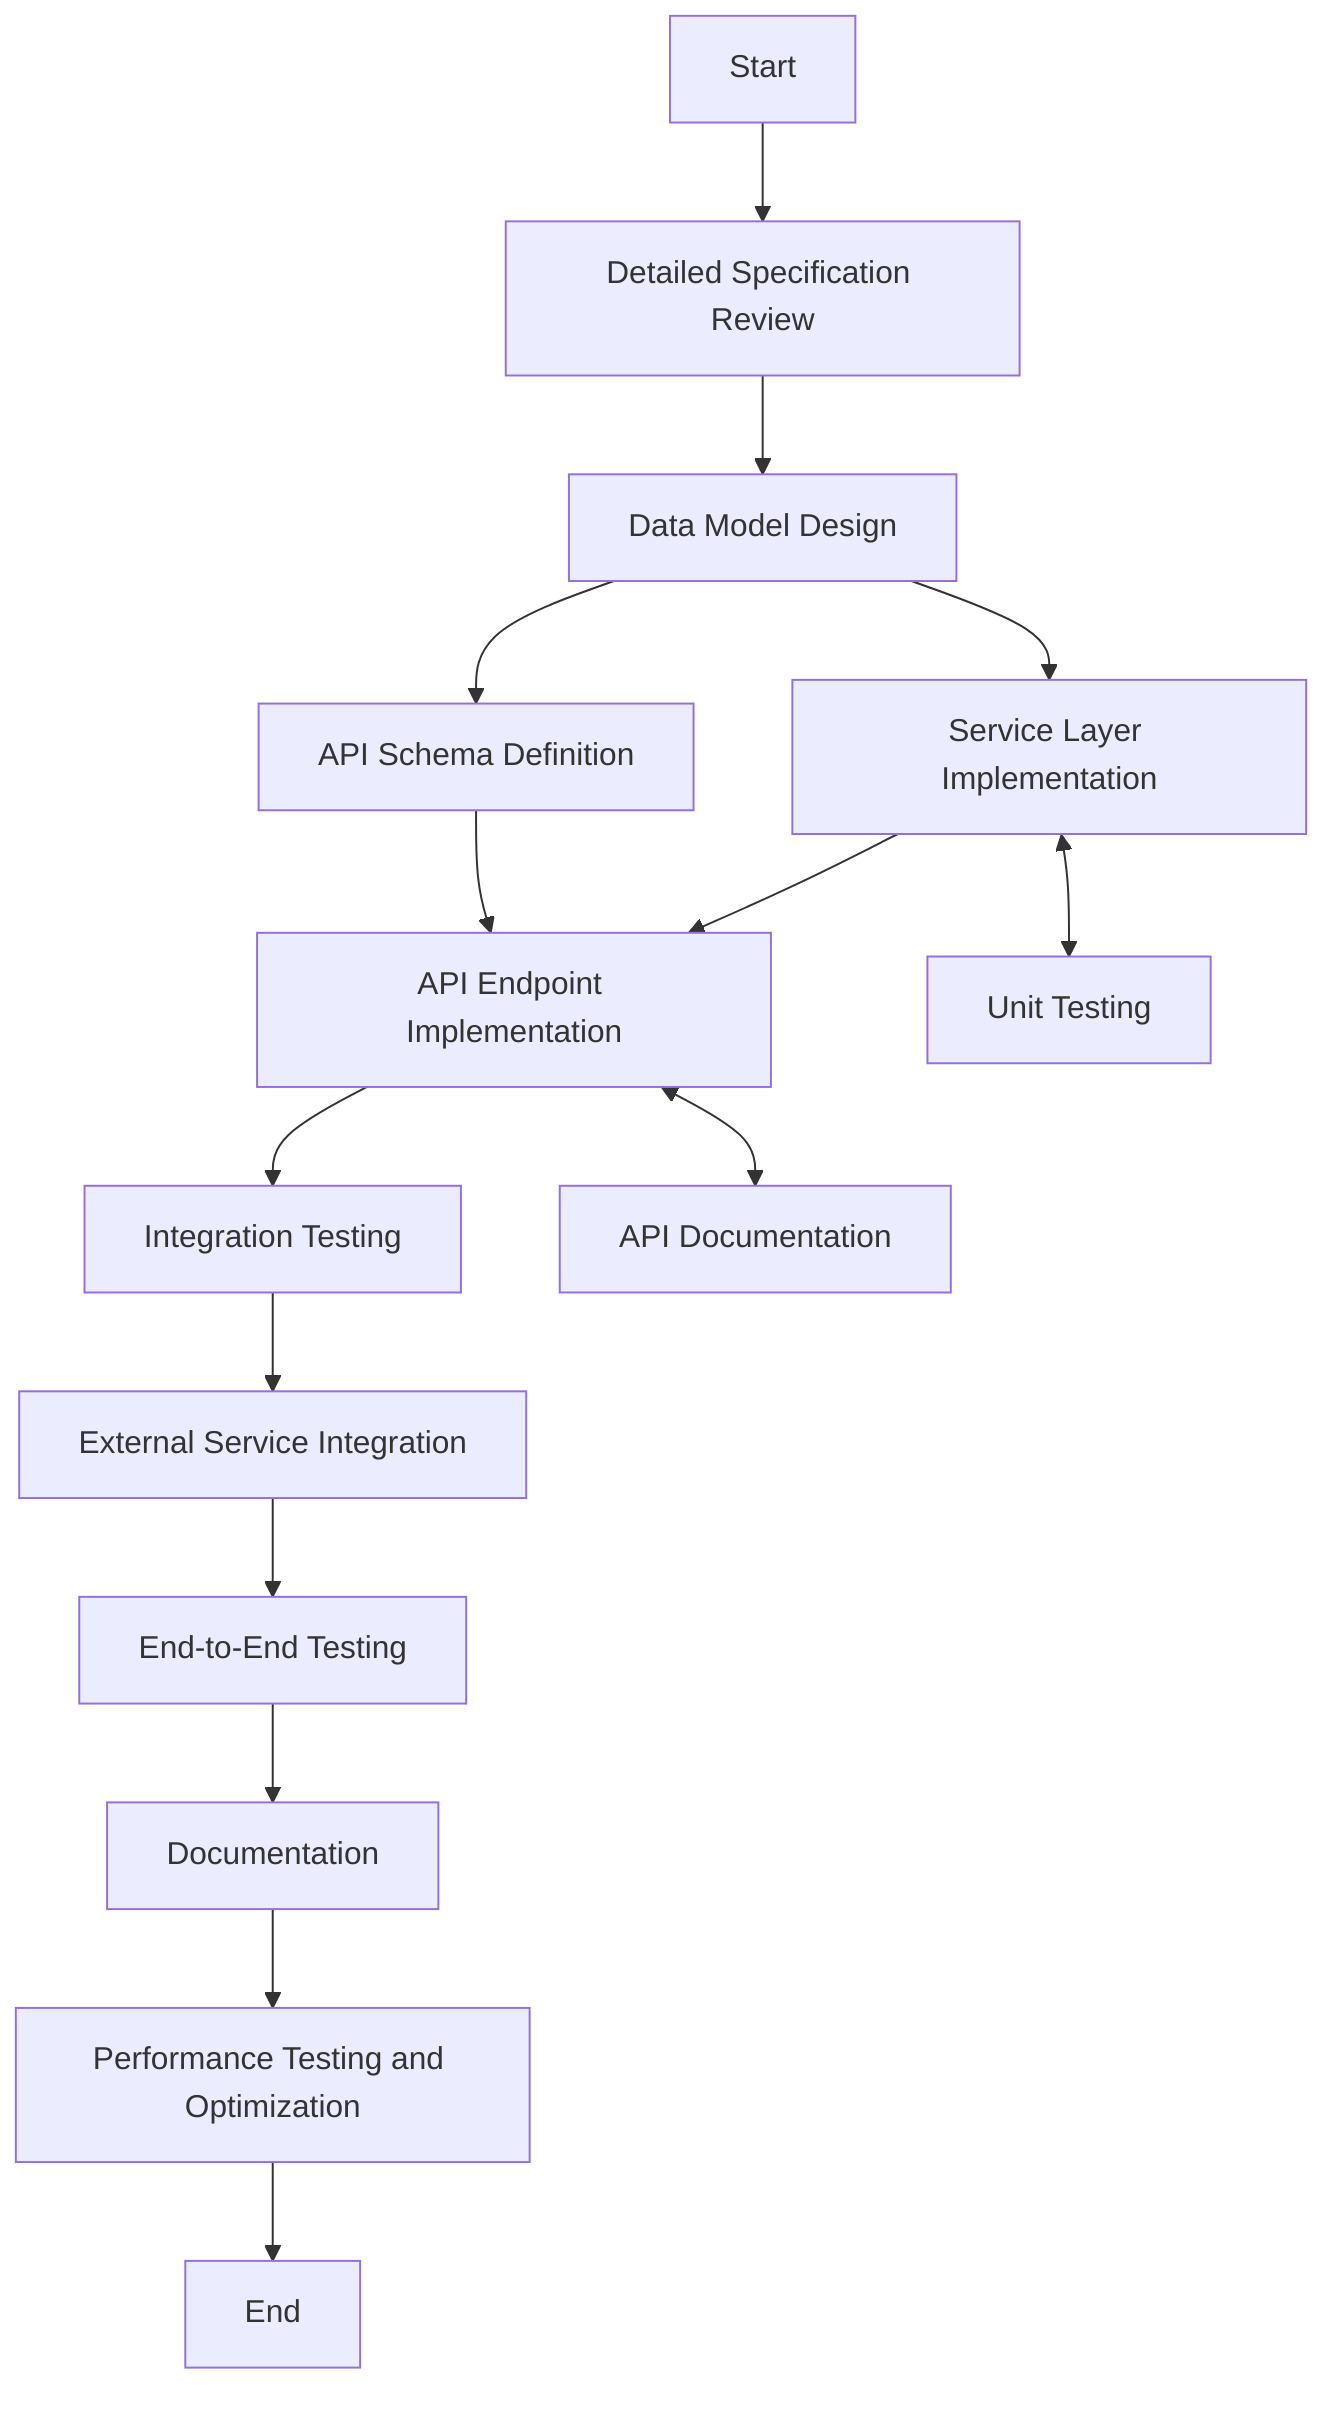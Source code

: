 graph TD
    A[Start] --> B[Detailed Specification Review]
    B --> C[Data Model Design]
    C --> D[Service Layer Implementation]
    C --> E[API Schema Definition]
    
    D --> F[API Endpoint Implementation]
    E --> F
    
    F --> G[Integration Testing]
    G --> H[External Service Integration]
    H --> I[End-to-End Testing]
    I --> J[Documentation]
    J --> K[Performance Testing and Optimization]
    K --> L[End]

    D <--> M[Unit Testing]
    F <--> N[API Documentation]